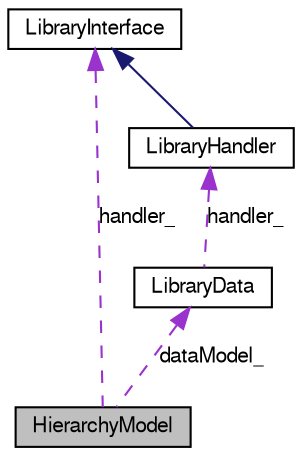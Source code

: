 digraph G
{
  bgcolor="transparent";
  edge [fontname="FreeSans",fontsize=10,labelfontname="FreeSans",labelfontsize=10];
  node [fontname="FreeSans",fontsize=10,shape=record];
  Node1 [label="HierarchyModel",height=0.2,width=0.4,color="black", fillcolor="grey75", style="filled" fontcolor="black"];
  Node2 -> Node1 [dir=back,color="darkorchid3",fontsize=10,style="dashed",label="handler_",fontname="FreeSans"];
  Node2 [label="LibraryInterface",height=0.2,width=0.4,color="black",URL="$class_library_interface.html",tooltip="LibraryInterface defines an interface to operate the IP-Xact-library."];
  Node3 -> Node1 [dir=back,color="darkorchid3",fontsize=10,style="dashed",label="dataModel_",fontname="FreeSans"];
  Node3 [label="LibraryData",height=0.2,width=0.4,color="black",URL="$class_library_data.html",tooltip="LibraryData is the data model that manages the actual VLNV library."];
  Node4 -> Node3 [dir=back,color="darkorchid3",fontsize=10,style="dashed",label="handler_",fontname="FreeSans"];
  Node4 [label="LibraryHandler",height=0.2,width=0.4,color="black",URL="$class_library_handler.html",tooltip="LibraryHandler is the class that implements the services to manage library."];
  Node2 -> Node4 [dir=back,color="midnightblue",fontsize=10,style="solid",fontname="FreeSans"];
}
